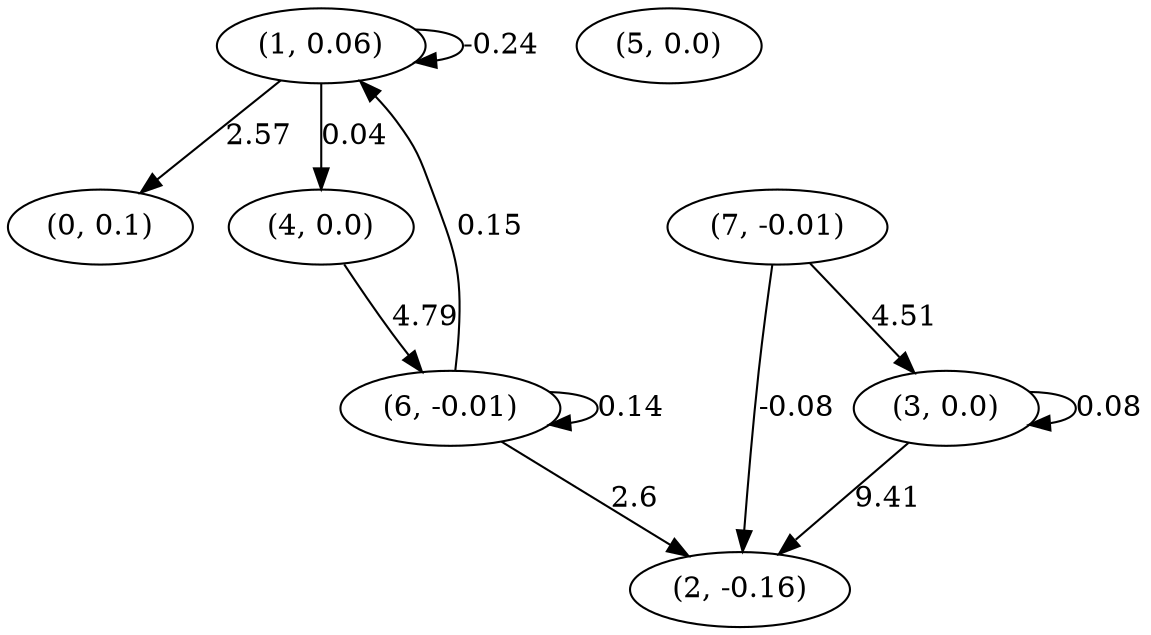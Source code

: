 digraph {
    0 [ label = "(0, 0.1)" ]
    1 [ label = "(1, 0.06)" ]
    2 [ label = "(2, -0.16)" ]
    3 [ label = "(3, 0.0)" ]
    4 [ label = "(4, 0.0)" ]
    5 [ label = "(5, 0.0)" ]
    6 [ label = "(6, -0.01)" ]
    7 [ label = "(7, -0.01)" ]
    1 -> 1 [ label = "-0.24" ]
    3 -> 3 [ label = "0.08" ]
    6 -> 6 [ label = "0.14" ]
    1 -> 0 [ label = "2.57" ]
    6 -> 1 [ label = "0.15" ]
    3 -> 2 [ label = "9.41" ]
    6 -> 2 [ label = "2.6" ]
    7 -> 2 [ label = "-0.08" ]
    7 -> 3 [ label = "4.51" ]
    1 -> 4 [ label = "0.04" ]
    4 -> 6 [ label = "4.79" ]
}

